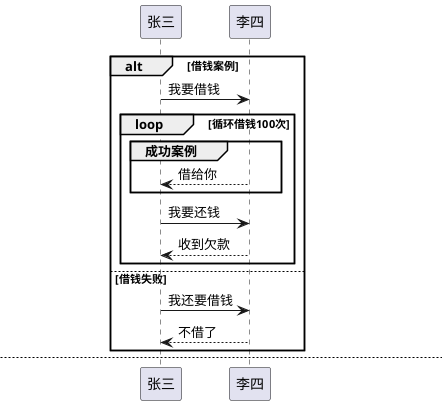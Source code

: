 @startuml
alt 借钱案例
张三 -> 李四 : 我要借钱

loop 循环借钱100次
group 成功案例
李四 --> 张三 : 借给你
end

张三 -> 李四 : 我要还钱
李四 --> 张三 : 收到欠款
end

else 借钱失败
张三 -> 李四 : 我还要借钱
李四 --> 张三 : 不借了

end

newpage
张三 -> 李四 : 我要借钱
note left: 我借钱肯定会还你的！
... 一天后 ...
李四 --> 张三 : 借给你
note right: 我相信你肯定会还我钱的！
== 还钱阶段 ==
张三 -> 李四 : 我要还钱
note left
有借有还，
再借不难！
end note

李四 --> 张三 : 收到欠款
note right: 有诚信！

张三 -> 李四 : 我还要借钱
李四 --> 张三 : 不借了

@enduml